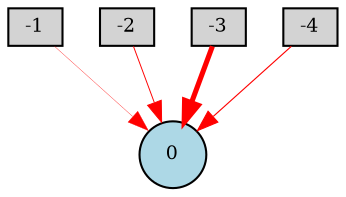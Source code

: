 digraph {
	node [fontsize=9 height=0.2 shape=circle width=0.2]
	-1 [fillcolor=lightgray shape=box style=filled]
	-2 [fillcolor=lightgray shape=box style=filled]
	-3 [fillcolor=lightgray shape=box style=filled]
	-4 [fillcolor=lightgray shape=box style=filled]
	0 [fillcolor=lightblue style=filled]
	-4 -> 0 [color=red penwidth=0.5373988955980956 style=solid]
	-1 -> 0 [color=red penwidth=0.1626053971935137 style=solid]
	-3 -> 0 [color=red penwidth=2.454652764503328 style=solid]
	-2 -> 0 [color=red penwidth=0.45880798996216554 style=solid]
}
